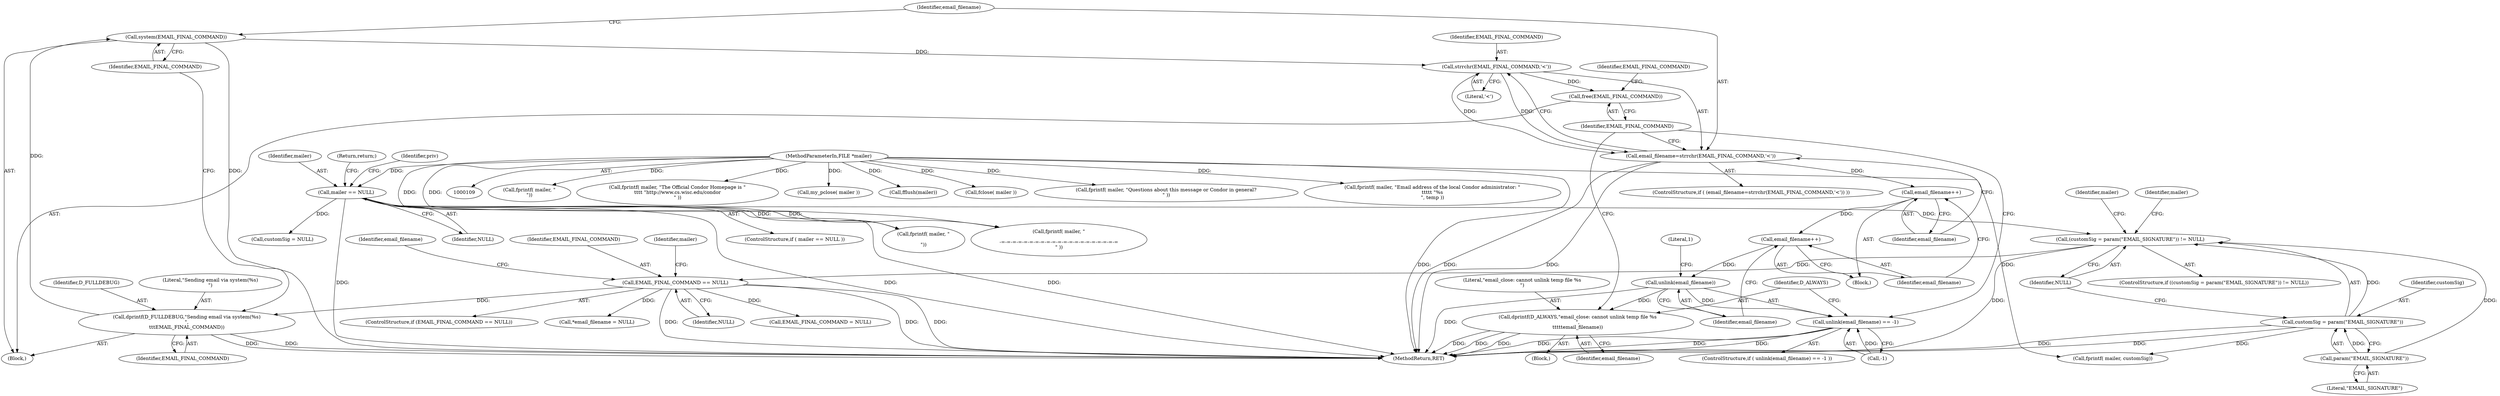 digraph "0_htcondor_5e5571d1a431eb3c61977b6dd6ec90186ef79867_12@API" {
"1000209" [label="(Call,strrchr(EMAIL_FINAL_COMMAND,'<'))"];
"1000204" [label="(Call,system(EMAIL_FINAL_COMMAND))"];
"1000200" [label="(Call,dprintf(D_FULLDEBUG,\"Sending email via system(%s)\n\",\n\t\t\tEMAIL_FINAL_COMMAND))"];
"1000186" [label="(Call,EMAIL_FINAL_COMMAND == NULL)"];
"1000129" [label="(Call,(customSig = param(\"EMAIL_SIGNATURE\")) != NULL)"];
"1000130" [label="(Call,customSig = param(\"EMAIL_SIGNATURE\"))"];
"1000132" [label="(Call,param(\"EMAIL_SIGNATURE\"))"];
"1000117" [label="(Call,mailer == NULL)"];
"1000110" [label="(MethodParameterIn,FILE *mailer)"];
"1000207" [label="(Call,email_filename=strrchr(EMAIL_FINAL_COMMAND,'<'))"];
"1000213" [label="(Call,email_filename++)"];
"1000215" [label="(Call,email_filename++)"];
"1000219" [label="(Call,unlink(email_filename))"];
"1000218" [label="(Call,unlink(email_filename) == -1)"];
"1000224" [label="(Call,dprintf(D_ALWAYS,\"email_close: cannot unlink temp file %s\n\",\n\t\t\t\t\temail_filename))"];
"1000228" [label="(Call,free(EMAIL_FINAL_COMMAND))"];
"1000150" [label="(Identifier,mailer)"];
"1000226" [label="(Literal,\"email_close: cannot unlink temp file %s\n\")"];
"1000117" [label="(Call,mailer == NULL)"];
"1000186" [label="(Call,EMAIL_FINAL_COMMAND == NULL)"];
"1000230" [label="(Call,EMAIL_FINAL_COMMAND = NULL)"];
"1000142" [label="(Call,fprintf( mailer, \"\n\"))"];
"1000222" [label="(Literal,1)"];
"1000116" [label="(ControlStructure,if ( mailer == NULL ))"];
"1000118" [label="(Identifier,mailer)"];
"1000208" [label="(Identifier,email_filename)"];
"1000217" [label="(ControlStructure,if ( unlink(email_filename) == -1 ))"];
"1000205" [label="(Identifier,EMAIL_FINAL_COMMAND)"];
"1000176" [label="(Call,fprintf( mailer, \"The Official Condor Homepage is \"\n\t\t\t\t \"http://www.cs.wisc.edu/condor\n\" ))"];
"1000128" [label="(ControlStructure,if ((customSig = param(\"EMAIL_SIGNATURE\")) != NULL))"];
"1000119" [label="(Identifier,NULL)"];
"1000206" [label="(ControlStructure,if ( (email_filename=strrchr(EMAIL_FINAL_COMMAND,'<')) ))"];
"1000136" [label="(Call,fprintf( mailer, \"\n\n\"))"];
"1000191" [label="(Identifier,mailer)"];
"1000210" [label="(Identifier,EMAIL_FINAL_COMMAND)"];
"1000133" [label="(Literal,\"EMAIL_SIGNATURE\")"];
"1000139" [label="(Call,fprintf( mailer, customSig))"];
"1000121" [label="(Return,return;)"];
"1000216" [label="(Identifier,email_filename)"];
"1000110" [label="(MethodParameterIn,FILE *mailer)"];
"1000231" [label="(Identifier,EMAIL_FINAL_COMMAND)"];
"1000131" [label="(Identifier,customSig)"];
"1000134" [label="(Identifier,NULL)"];
"1000190" [label="(Call,my_pclose( mailer ))"];
"1000228" [label="(Call,free(EMAIL_FINAL_COMMAND))"];
"1000213" [label="(Call,email_filename++)"];
"1000130" [label="(Call,customSig = param(\"EMAIL_SIGNATURE\"))"];
"1000221" [label="(Call,-1)"];
"1000204" [label="(Call,system(EMAIL_FINAL_COMMAND))"];
"1000215" [label="(Call,email_filename++)"];
"1000203" [label="(Identifier,EMAIL_FINAL_COMMAND)"];
"1000137" [label="(Identifier,mailer)"];
"1000193" [label="(Block,)"];
"1000185" [label="(ControlStructure,if (EMAIL_FINAL_COMMAND == NULL))"];
"1000125" [label="(Call,customSig = NULL)"];
"1000212" [label="(Block,)"];
"1000200" [label="(Call,dprintf(D_FULLDEBUG,\"Sending email via system(%s)\n\",\n\t\t\tEMAIL_FINAL_COMMAND))"];
"1000229" [label="(Identifier,EMAIL_FINAL_COMMAND)"];
"1000225" [label="(Identifier,D_ALWAYS)"];
"1000209" [label="(Call,strrchr(EMAIL_FINAL_COMMAND,'<'))"];
"1000220" [label="(Identifier,email_filename)"];
"1000223" [label="(Block,)"];
"1000207" [label="(Call,email_filename=strrchr(EMAIL_FINAL_COMMAND,'<'))"];
"1000179" [label="(Call,fflush(mailer))"];
"1000198" [label="(Call,fclose( mailer ))"];
"1000195" [label="(Call,*email_filename = NULL)"];
"1000152" [label="(Call,fprintf( mailer, \"Questions about this message or Condor in general?\n\" ))"];
"1000170" [label="(Call,fprintf( mailer, \"Email address of the local Condor administrator: \"\n\t\t\t\t\t \"%s\n\", temp ))"];
"1000123" [label="(Identifier,priv)"];
"1000196" [label="(Identifier,email_filename)"];
"1000149" [label="(Call,fprintf( mailer, \"\n\n-=-=-=-=-=-=-=-=-=-=-=-=-=-=-=-=-=-=-=-=-=\n\" ))"];
"1000237" [label="(MethodReturn,RET)"];
"1000187" [label="(Identifier,EMAIL_FINAL_COMMAND)"];
"1000129" [label="(Call,(customSig = param(\"EMAIL_SIGNATURE\")) != NULL)"];
"1000202" [label="(Literal,\"Sending email via system(%s)\n\")"];
"1000188" [label="(Identifier,NULL)"];
"1000219" [label="(Call,unlink(email_filename))"];
"1000201" [label="(Identifier,D_FULLDEBUG)"];
"1000224" [label="(Call,dprintf(D_ALWAYS,\"email_close: cannot unlink temp file %s\n\",\n\t\t\t\t\temail_filename))"];
"1000218" [label="(Call,unlink(email_filename) == -1)"];
"1000211" [label="(Literal,'<')"];
"1000132" [label="(Call,param(\"EMAIL_SIGNATURE\"))"];
"1000214" [label="(Identifier,email_filename)"];
"1000227" [label="(Identifier,email_filename)"];
"1000209" -> "1000207"  [label="AST: "];
"1000209" -> "1000211"  [label="CFG: "];
"1000210" -> "1000209"  [label="AST: "];
"1000211" -> "1000209"  [label="AST: "];
"1000207" -> "1000209"  [label="CFG: "];
"1000209" -> "1000207"  [label="DDG: "];
"1000209" -> "1000207"  [label="DDG: "];
"1000204" -> "1000209"  [label="DDG: "];
"1000209" -> "1000228"  [label="DDG: "];
"1000204" -> "1000193"  [label="AST: "];
"1000204" -> "1000205"  [label="CFG: "];
"1000205" -> "1000204"  [label="AST: "];
"1000208" -> "1000204"  [label="CFG: "];
"1000204" -> "1000237"  [label="DDG: "];
"1000200" -> "1000204"  [label="DDG: "];
"1000200" -> "1000193"  [label="AST: "];
"1000200" -> "1000203"  [label="CFG: "];
"1000201" -> "1000200"  [label="AST: "];
"1000202" -> "1000200"  [label="AST: "];
"1000203" -> "1000200"  [label="AST: "];
"1000205" -> "1000200"  [label="CFG: "];
"1000200" -> "1000237"  [label="DDG: "];
"1000200" -> "1000237"  [label="DDG: "];
"1000186" -> "1000200"  [label="DDG: "];
"1000186" -> "1000185"  [label="AST: "];
"1000186" -> "1000188"  [label="CFG: "];
"1000187" -> "1000186"  [label="AST: "];
"1000188" -> "1000186"  [label="AST: "];
"1000191" -> "1000186"  [label="CFG: "];
"1000196" -> "1000186"  [label="CFG: "];
"1000186" -> "1000237"  [label="DDG: "];
"1000186" -> "1000237"  [label="DDG: "];
"1000186" -> "1000237"  [label="DDG: "];
"1000129" -> "1000186"  [label="DDG: "];
"1000186" -> "1000195"  [label="DDG: "];
"1000186" -> "1000230"  [label="DDG: "];
"1000129" -> "1000128"  [label="AST: "];
"1000129" -> "1000134"  [label="CFG: "];
"1000130" -> "1000129"  [label="AST: "];
"1000134" -> "1000129"  [label="AST: "];
"1000137" -> "1000129"  [label="CFG: "];
"1000150" -> "1000129"  [label="CFG: "];
"1000129" -> "1000237"  [label="DDG: "];
"1000130" -> "1000129"  [label="DDG: "];
"1000132" -> "1000129"  [label="DDG: "];
"1000117" -> "1000129"  [label="DDG: "];
"1000130" -> "1000132"  [label="CFG: "];
"1000131" -> "1000130"  [label="AST: "];
"1000132" -> "1000130"  [label="AST: "];
"1000134" -> "1000130"  [label="CFG: "];
"1000130" -> "1000237"  [label="DDG: "];
"1000130" -> "1000237"  [label="DDG: "];
"1000132" -> "1000130"  [label="DDG: "];
"1000130" -> "1000139"  [label="DDG: "];
"1000132" -> "1000133"  [label="CFG: "];
"1000133" -> "1000132"  [label="AST: "];
"1000117" -> "1000116"  [label="AST: "];
"1000117" -> "1000119"  [label="CFG: "];
"1000118" -> "1000117"  [label="AST: "];
"1000119" -> "1000117"  [label="AST: "];
"1000121" -> "1000117"  [label="CFG: "];
"1000123" -> "1000117"  [label="CFG: "];
"1000117" -> "1000237"  [label="DDG: "];
"1000117" -> "1000237"  [label="DDG: "];
"1000117" -> "1000237"  [label="DDG: "];
"1000110" -> "1000117"  [label="DDG: "];
"1000117" -> "1000125"  [label="DDG: "];
"1000117" -> "1000136"  [label="DDG: "];
"1000117" -> "1000149"  [label="DDG: "];
"1000110" -> "1000109"  [label="AST: "];
"1000110" -> "1000237"  [label="DDG: "];
"1000110" -> "1000136"  [label="DDG: "];
"1000110" -> "1000139"  [label="DDG: "];
"1000110" -> "1000142"  [label="DDG: "];
"1000110" -> "1000149"  [label="DDG: "];
"1000110" -> "1000152"  [label="DDG: "];
"1000110" -> "1000170"  [label="DDG: "];
"1000110" -> "1000176"  [label="DDG: "];
"1000110" -> "1000179"  [label="DDG: "];
"1000110" -> "1000190"  [label="DDG: "];
"1000110" -> "1000198"  [label="DDG: "];
"1000207" -> "1000206"  [label="AST: "];
"1000208" -> "1000207"  [label="AST: "];
"1000214" -> "1000207"  [label="CFG: "];
"1000229" -> "1000207"  [label="CFG: "];
"1000207" -> "1000237"  [label="DDG: "];
"1000207" -> "1000237"  [label="DDG: "];
"1000207" -> "1000213"  [label="DDG: "];
"1000213" -> "1000212"  [label="AST: "];
"1000213" -> "1000214"  [label="CFG: "];
"1000214" -> "1000213"  [label="AST: "];
"1000216" -> "1000213"  [label="CFG: "];
"1000213" -> "1000215"  [label="DDG: "];
"1000215" -> "1000212"  [label="AST: "];
"1000215" -> "1000216"  [label="CFG: "];
"1000216" -> "1000215"  [label="AST: "];
"1000220" -> "1000215"  [label="CFG: "];
"1000215" -> "1000219"  [label="DDG: "];
"1000219" -> "1000218"  [label="AST: "];
"1000219" -> "1000220"  [label="CFG: "];
"1000220" -> "1000219"  [label="AST: "];
"1000222" -> "1000219"  [label="CFG: "];
"1000219" -> "1000237"  [label="DDG: "];
"1000219" -> "1000218"  [label="DDG: "];
"1000219" -> "1000224"  [label="DDG: "];
"1000218" -> "1000217"  [label="AST: "];
"1000218" -> "1000221"  [label="CFG: "];
"1000221" -> "1000218"  [label="AST: "];
"1000225" -> "1000218"  [label="CFG: "];
"1000229" -> "1000218"  [label="CFG: "];
"1000218" -> "1000237"  [label="DDG: "];
"1000218" -> "1000237"  [label="DDG: "];
"1000218" -> "1000237"  [label="DDG: "];
"1000221" -> "1000218"  [label="DDG: "];
"1000224" -> "1000223"  [label="AST: "];
"1000224" -> "1000227"  [label="CFG: "];
"1000225" -> "1000224"  [label="AST: "];
"1000226" -> "1000224"  [label="AST: "];
"1000227" -> "1000224"  [label="AST: "];
"1000229" -> "1000224"  [label="CFG: "];
"1000224" -> "1000237"  [label="DDG: "];
"1000224" -> "1000237"  [label="DDG: "];
"1000224" -> "1000237"  [label="DDG: "];
"1000228" -> "1000193"  [label="AST: "];
"1000228" -> "1000229"  [label="CFG: "];
"1000229" -> "1000228"  [label="AST: "];
"1000231" -> "1000228"  [label="CFG: "];
}
